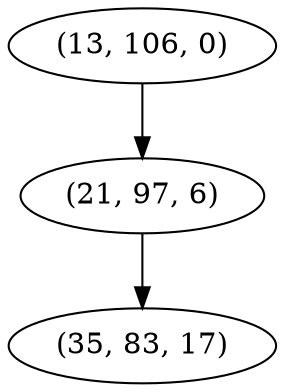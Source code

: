 digraph tree {
    "(13, 106, 0)";
    "(21, 97, 6)";
    "(35, 83, 17)";
    "(13, 106, 0)" -> "(21, 97, 6)";
    "(21, 97, 6)" -> "(35, 83, 17)";
}
